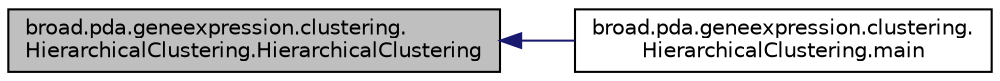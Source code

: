 digraph "broad.pda.geneexpression.clustering.HierarchicalClustering.HierarchicalClustering"
{
  edge [fontname="Helvetica",fontsize="10",labelfontname="Helvetica",labelfontsize="10"];
  node [fontname="Helvetica",fontsize="10",shape=record];
  rankdir="LR";
  Node1 [label="broad.pda.geneexpression.clustering.\lHierarchicalClustering.HierarchicalClustering",height=0.2,width=0.4,color="black", fillcolor="grey75", style="filled" fontcolor="black"];
  Node1 -> Node2 [dir="back",color="midnightblue",fontsize="10",style="solid",fontname="Helvetica"];
  Node2 [label="broad.pda.geneexpression.clustering.\lHierarchicalClustering.main",height=0.2,width=0.4,color="black", fillcolor="white", style="filled",URL="$classbroad_1_1pda_1_1geneexpression_1_1clustering_1_1_hierarchical_clustering.html#a4c13521bea7f9bbc7e76a40b9e6865c8"];
}
